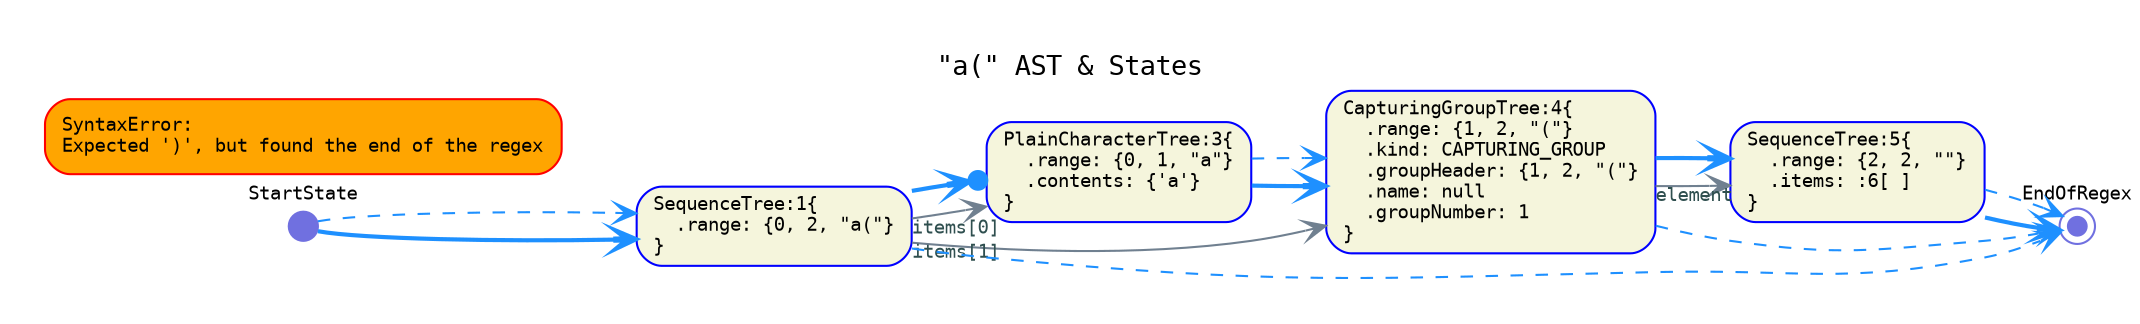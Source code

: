 digraph G {
  rankdir=LR;
  graph [fontname="Monospace", fontsize="13", pad="0.3"]
  labelloc="t";
  label="\"a(\" AST & States";

  // tree-and-state nodes
  node [fontname="Monospace", fontsize= "9", shape="box", style="rounded,filled", color="Blue", fillcolor="Beige", fixedsize="false", width="0.75"]
  1[ label="SequenceTree:1\{\l  .range: \{0, 2, \"a(\"\}\l\}\l" ]
  3[ label="PlainCharacterTree:3\{\l  .range: \{0, 1, \"a\"\}\l  .contents: \{'a'\}\l\}\l" ]
  4[ label="CapturingGroupTree:4\{\l  .range: \{1, 2, \"(\"\}\l  .kind: CAPTURING_GROUP\l  .groupHeader: \{1, 2, \"(\"\}\l  .name: null\l  .groupNumber: 1\l\}\l" ]
  5[ label="SequenceTree:5\{\l  .range: \{2, 2, \"\"\}\l  .items: :6[ ]\l\}\l" ]

  // start nodes
  node [fontname="Monospace", fontsize= "9", shape="circle", style="rounded,filled", color="#7070E0", fillcolor="#7070E0", fixedsize="true", width="0.20"]
  StartState[ label="StartState\l\l\l\l" ]

  // end nodes
  node [fontname="Monospace", fontsize= "9", shape="doublecircle", style="rounded,filled", color="#7070E0", fillcolor="#7070E0", fixedsize="true", width="0.12"]
  EndOfRegex[ label="EndOfRegex\l\l\l\l" ]

  // error nodes
  node [fontname="Monospace", fontsize= "9", shape="box", style="rounded,filled", color="Red", fillcolor="Orange", fixedsize="false", width="0.75"]
  7[ label="SyntaxError:\lExpected ')', but found the end of the regex\l" ]

  // default edges
  edge [fontname="Monospace", fontsize="9", style="solid", color="SlateGray", fontcolor="DarkSlateGray", arrowhead="vee", arrowtail="none", dir="both"]
  1 -> 3 [ label="",  taillabel="items[0]" ]
  4 -> 5 [ label="",  taillabel="element" ]
  1 -> 4 [ label="",  taillabel="items[1]" ]

  // epsilon-successor edges
  edge [fontname="Monospace", fontsize="9", style="bold", color="DodgerBlue", fontcolor="MediumBlue", arrowhead="vee", arrowtail="none", dir="both"]
  StartState -> 1 [ label="",  taillabel="" ]
  3 -> 4 [ label="",  taillabel="" ]
  4 -> 5 [ label="",  taillabel="" ]
  5 -> EndOfRegex [ label="",  taillabel="" ]

  // continuation edges
  edge [fontname="Monospace", fontsize="9", style="dashed", color="DodgerBlue", fontcolor="MediumBlue", arrowhead="vee", arrowtail="none", dir="both"]
  StartState -> 1 [ label="",  taillabel="" ]
  1 -> EndOfRegex [ label="",  taillabel="" ]
  3 -> 4 [ label="",  taillabel="" ]
  4 -> EndOfRegex [ label="",  taillabel="" ]
  5 -> EndOfRegex [ label="",  taillabel="" ]

  // character-successor edges
  edge [fontname="Monospace", fontsize="9", style="bold", color="DodgerBlue", fontcolor="MediumBlue", arrowhead="dotvee", arrowtail="none", dir="both"]
  1 -> 3 [ label="",  taillabel="" ]
}
